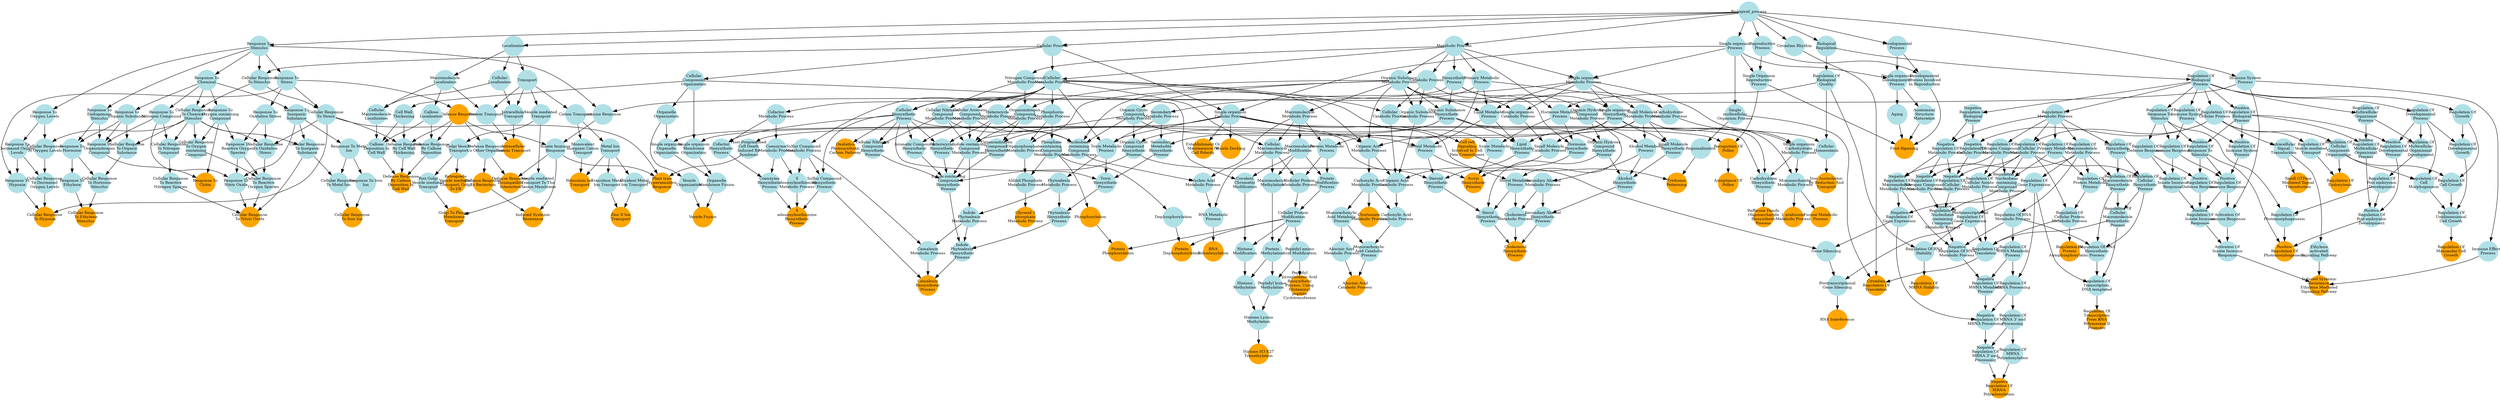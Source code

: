 digraph {
1 [style="filled", fixedsize="true", fontsize="10", shape="circle", width="0.75", fillcolor="powderblue", label="Biological_process", color="transparent"];
2 [style="filled", fixedsize="true", fontsize="10", shape="circle", width="0.75", fillcolor="powderblue", label="Response To
Stimulus", color="transparent"];
3 [style="filled", fixedsize="true", fontsize="10", shape="circle", width="0.75", fillcolor="powderblue", label="Response To
Stress", color="transparent"];
4 [style="filled", fixedsize="true", fontsize="10", shape="circle", width="0.75", fillcolor="powderblue", label="Response To
Oxygen Levels", color="transparent"];
5 [style="filled", fixedsize="true", fontsize="10", shape="circle", width="0.75", fillcolor="powderblue", label="Response To
Decreased Oxygen
Levels", color="transparent"];
6 [style="filled", fixedsize="true", fontsize="10", shape="circle", width="0.75", fillcolor="powderblue", label="Response To
Hypoxia", color="transparent"];
7 [style="filled", fixedsize="true", fontsize="10", shape="circle", width="0.75", fillcolor="powderblue", label="Cellular Process", color="transparent"];
8 [style="filled", fixedsize="true", fontsize="10", shape="circle", width="0.75", fillcolor="powderblue", label="Cellular Response
To Stimulus", color="transparent"];
9 [style="filled", fixedsize="true", fontsize="10", shape="circle", width="0.75", fillcolor="powderblue", label="Cellular Response
To Stress", color="transparent"];
10 [style="filled", fixedsize="true", fontsize="10", shape="circle", width="0.75", fillcolor="powderblue", label="Response To
Chemical", color="transparent"];
11 [style="filled", fixedsize="true", fontsize="10", shape="circle", width="0.75", fillcolor="powderblue", label="Cellular Response
To Chemical
Stimulus", color="transparent"];
12 [style="filled", fixedsize="true", fontsize="10", shape="circle", width="0.75", fillcolor="powderblue", label="Cellular Response
To Oxygen Levels", color="transparent"];
13 [style="filled", fixedsize="true", fontsize="10", shape="circle", width="0.75", fillcolor="powderblue", label="Cellular Response
To Decreased
Oxygen Levels", color="transparent"];
14 [style="filled", fixedsize="true", fontsize="10", shape="circle", width="0.75", fillcolor="orange", label="Cellular Response
To Hypoxia", color="transparent"];
15 [style="filled", fixedsize="true", fontsize="10", shape="circle", width="0.75", fillcolor="powderblue", label="Metabolic Process", color="transparent"];
16 [style="filled", fixedsize="true", fontsize="10", shape="circle", width="0.75", fillcolor="powderblue", label="Organic Substance
Metabolic Process", color="transparent"];
17 [style="filled", fixedsize="true", fontsize="10", shape="circle", width="0.75", fillcolor="powderblue", label="Macromolecule
Metabolic Process", color="transparent"];
18 [style="filled", fixedsize="true", fontsize="10", shape="circle", width="0.75", fillcolor="powderblue", label="Primary Metabolic
Process", color="transparent"];
19 [style="filled", fixedsize="true", fontsize="10", shape="circle", width="0.75", fillcolor="powderblue", label="Protein Metabolic
Process", color="transparent"];
20 [style="filled", fixedsize="true", fontsize="10", shape="circle", width="0.75", fillcolor="powderblue", label="Macromolecule
Modification", color="transparent"];
21 [style="filled", fixedsize="true", fontsize="10", shape="circle", width="0.75", fillcolor="powderblue", label="Protein
Modification
Process", color="transparent"];
22 [style="filled", fixedsize="true", fontsize="10", shape="circle", width="0.75", fillcolor="powderblue", label="Cellular
Metabolic Process", color="transparent"];
23 [style="filled", fixedsize="true", fontsize="10", shape="circle", width="0.75", fillcolor="powderblue", label="Cellular
Macromolecule
Metabolic Process", color="transparent"];
24 [style="filled", fixedsize="true", fontsize="10", shape="circle", width="0.75", fillcolor="powderblue", label="Cellular Protein
Metabolic Process", color="transparent"];
25 [style="filled", fixedsize="true", fontsize="10", shape="circle", width="0.75", fillcolor="powderblue", label="Cellular Protein
Modification
Process", color="transparent"];
26 [style="filled", fixedsize="true", fontsize="10", shape="circle", width="0.75", fillcolor="powderblue", label="Phosphorus
Metabolic Process", color="transparent"];
27 [style="filled", fixedsize="true", fontsize="10", shape="circle", width="0.75", fillcolor="powderblue", label="Phosphate
containing
Compound
Metabolic Process", color="transparent"];
28 [style="filled", fixedsize="true", fontsize="10", shape="circle", width="0.75", fillcolor="orange", label="Phosphorylation", color="transparent"];
29 [style="filled", fixedsize="true", fontsize="10", shape="circle", width="0.75", fillcolor="orange", label="Protein
Phosphorylation", color="transparent"];
30 [style="filled", fixedsize="true", fontsize="10", shape="circle", width="0.75", fillcolor="orange", label="Defense Response", color="transparent"];
31 [style="filled", fixedsize="true", fontsize="10", shape="circle", width="0.75", fillcolor="powderblue", label="Response To
Inorganic
Substance", color="transparent"];
32 [style="filled", fixedsize="true", fontsize="10", shape="circle", width="0.75", fillcolor="powderblue", label="Response To Metal
Ion", color="transparent"];
33 [style="filled", fixedsize="true", fontsize="10", shape="circle", width="0.75", fillcolor="powderblue", label="Response To Iron
Ion", color="transparent"];
34 [style="filled", fixedsize="true", fontsize="10", shape="circle", width="0.75", fillcolor="powderblue", label="Cellular Response
To Inorganic
Substance", color="transparent"];
35 [style="filled", fixedsize="true", fontsize="10", shape="circle", width="0.75", fillcolor="powderblue", label="Cellular Response
To Metal Ion", color="transparent"];
36 [style="filled", fixedsize="true", fontsize="10", shape="circle", width="0.75", fillcolor="orange", label="Cellular Response
To Iron Ion", color="transparent"];
37 [style="filled", fixedsize="true", fontsize="10", shape="circle", width="0.75", fillcolor="powderblue", label="Biological
Regulation", color="transparent"];
38 [style="filled", fixedsize="true", fontsize="10", shape="circle", width="0.75", fillcolor="powderblue", label="Regulation Of
Biological
Process", color="transparent"];
39 [style="filled", fixedsize="true", fontsize="10", shape="circle", width="0.75", fillcolor="powderblue", label="Regulation Of
Cellular Process", color="transparent"];
40 [style="filled", fixedsize="true", fontsize="10", shape="circle", width="0.75", fillcolor="powderblue", label="Carbohydrate
Metabolic Process", color="transparent"];
41 [style="filled", fixedsize="true", fontsize="10", shape="circle", width="0.75", fillcolor="powderblue", label="Single organism
Process", color="transparent"];
42 [style="filled", fixedsize="true", fontsize="10", shape="circle", width="0.75", fillcolor="powderblue", label="Single organism
Metabolic Process", color="transparent"];
43 [style="filled", fixedsize="true", fontsize="10", shape="circle", width="0.75", fillcolor="powderblue", label="Single organism
Carbohydrate
Metabolic Process", color="transparent"];
44 [style="filled", fixedsize="true", fontsize="10", shape="circle", width="0.75", fillcolor="powderblue", label="Biosynthetic
Process", color="transparent"];
45 [style="filled", fixedsize="true", fontsize="10", shape="circle", width="0.75", fillcolor="powderblue", label="Single organism
Biosynthetic
Process", color="transparent"];
46 [style="filled", fixedsize="true", fontsize="10", shape="circle", width="0.75", fillcolor="powderblue", label="Organic Substance
Biosynthetic
Process", color="transparent"];
47 [style="filled", fixedsize="true", fontsize="10", shape="circle", width="0.75", fillcolor="powderblue", label="Carbohydrate
Biosynthetic
Process", color="transparent"];
48 [style="filled", fixedsize="true", fontsize="10", shape="circle", width="0.75", fillcolor="orange", label="Raffinose Family
Oligosaccharide
Biosynthetic
Process", color="transparent"];
49 [style="filled", fixedsize="true", fontsize="10", shape="circle", width="0.75", fillcolor="powderblue", label="Single organism
Cellular Process", color="transparent"];
50 [style="filled", fixedsize="true", fontsize="10", shape="circle", width="0.75", fillcolor="powderblue", label="Reproductive
Process", color="transparent"];
51 [style="filled", fixedsize="true", fontsize="10", shape="circle", width="0.75", fillcolor="powderblue", label="Single Organism
Reproductive
Process", color="transparent"];
52 [style="filled", fixedsize="true", fontsize="10", shape="circle", width="0.75", fillcolor="orange", label="Recognition Of
Pollen", color="transparent"];
53 [style="filled", fixedsize="true", fontsize="10", shape="circle", width="0.75", fillcolor="orange", label="Acceptance Of
Pollen", color="transparent"];
54 [style="filled", fixedsize="true", fontsize="10", shape="circle", width="0.75", fillcolor="powderblue", label="Response To
Endogenous
Stimulus", color="transparent"];
55 [style="filled", fixedsize="true", fontsize="10", shape="circle", width="0.75", fillcolor="powderblue", label="Response To
Organic Substance", color="transparent"];
56 [style="filled", fixedsize="true", fontsize="10", shape="circle", width="0.75", fillcolor="powderblue", label="Response To
Hormone", color="transparent"];
57 [style="filled", fixedsize="true", fontsize="10", shape="circle", width="0.75", fillcolor="powderblue", label="Response To
Ethylene", color="transparent"];
58 [style="filled", fixedsize="true", fontsize="10", shape="circle", width="0.75", fillcolor="powderblue", label="Cellular Response
To Organic
Substance", color="transparent"];
59 [style="filled", fixedsize="true", fontsize="10", shape="circle", width="0.75", fillcolor="powderblue", label="Cellular Response
To Hormone
Stimulus", color="transparent"];
60 [style="filled", fixedsize="true", fontsize="10", shape="circle", width="0.75", fillcolor="orange", label="Cellular Response
To Ethylene
Stimulus", color="transparent"];
61 [style="filled", fixedsize="true", fontsize="10", shape="circle", width="0.75", fillcolor="powderblue", label="Regulation Of
Metabolic Process", color="transparent"];
62 [style="filled", fixedsize="true", fontsize="10", shape="circle", width="0.75", fillcolor="powderblue", label="Regulation Of
Cellular
Metabolic Process", color="transparent"];
63 [style="filled", fixedsize="true", fontsize="10", shape="circle", width="0.75", fillcolor="powderblue", label="Regulation Of
Macromolecule
Metabolic Process", color="transparent"];
64 [style="filled", fixedsize="true", fontsize="10", shape="circle", width="0.75", fillcolor="powderblue", label="Regulation Of
Primary Metabolic
Process", color="transparent"];
65 [style="filled", fixedsize="true", fontsize="10", shape="circle", width="0.75", fillcolor="powderblue", label="Regulation Of
Protein Metabolic
Process", color="transparent"];
66 [style="filled", fixedsize="true", fontsize="10", shape="circle", width="0.75", fillcolor="powderblue", label="Regulation Of
Cellular Protein
Metabolic Process", color="transparent"];
67 [style="filled", fixedsize="true", fontsize="10", shape="circle", width="0.75", fillcolor="orange", label="Regulation Of
Protein
Autophosphorylation", color="transparent"];
68 [style="filled", fixedsize="true", fontsize="10", shape="circle", width="0.75", fillcolor="powderblue", label="Immune System
Process", color="transparent"];
69 [style="filled", fixedsize="true", fontsize="10", shape="circle", width="0.75", fillcolor="powderblue", label="Regulation Of
Immune System
Process", color="transparent"];
70 [style="filled", fixedsize="true", fontsize="10", shape="circle", width="0.75", fillcolor="powderblue", label="Positive
Regulation Of
Biological
Process", color="transparent"];
71 [style="filled", fixedsize="true", fontsize="10", shape="circle", width="0.75", fillcolor="powderblue", label="Positive
Regulation Of
Immune System
Process", color="transparent"];
72 [style="filled", fixedsize="true", fontsize="10", shape="circle", width="0.75", fillcolor="powderblue", label="Regulation Of
Response To
Stimulus", color="transparent"];
73 [style="filled", fixedsize="true", fontsize="10", shape="circle", width="0.75", fillcolor="powderblue", label="Positive
Regulation Of
Response To
Stimulus", color="transparent"];
74 [style="filled", fixedsize="true", fontsize="10", shape="circle", width="0.75", fillcolor="powderblue", label="Regulation Of
Immune Response", color="transparent"];
75 [style="filled", fixedsize="true", fontsize="10", shape="circle", width="0.75", fillcolor="powderblue", label="Positive
Regulation Of
Immune Response", color="transparent"];
76 [style="filled", fixedsize="true", fontsize="10", shape="circle", width="0.75", fillcolor="powderblue", label="Activation Of
Immune Response", color="transparent"];
77 [style="filled", fixedsize="true", fontsize="10", shape="circle", width="0.75", fillcolor="powderblue", label="Regulation Of
Defense Response", color="transparent"];
78 [style="filled", fixedsize="true", fontsize="10", shape="circle", width="0.75", fillcolor="powderblue", label="Positive
Regulation Of
Defense Response", color="transparent"];
79 [style="filled", fixedsize="true", fontsize="10", shape="circle", width="0.75", fillcolor="powderblue", label="Regulation Of
Innate Immune
Response", color="transparent"];
80 [style="filled", fixedsize="true", fontsize="10", shape="circle", width="0.75", fillcolor="powderblue", label="Positive
Regulation Of
Innate Immune
Response", color="transparent"];
81 [style="filled", fixedsize="true", fontsize="10", shape="circle", width="0.75", fillcolor="powderblue", label="Activation Of
Innate Immune
Response", color="transparent"];
82 [style="filled", fixedsize="true", fontsize="10", shape="circle", width="0.75", fillcolor="powderblue", label="Immune Effector
Process", color="transparent"];
83 [style="filled", fixedsize="true", fontsize="10", shape="circle", width="0.75", fillcolor="powderblue", label="Intracellular
Signal
Transduction", color="transparent"];
84 [style="filled", fixedsize="true", fontsize="10", shape="circle", width="0.75", fillcolor="powderblue", label="Ethylene
activated
Signaling Pathway", color="transparent"];
85 [style="filled", fixedsize="true", fontsize="10", shape="circle", width="0.75", fillcolor="orange", label="Induced Systemic
Resistance,
Ethylene Mediated
Signaling Pathway", color="transparent"];
86 [style="filled", fixedsize="true", fontsize="10", shape="circle", width="0.75", fillcolor="powderblue", label="Localization", color="transparent"];
87 [style="filled", fixedsize="true", fontsize="10", shape="circle", width="0.75", fillcolor="powderblue", label="Transport", color="transparent"];
88 [style="filled", fixedsize="true", fontsize="10", shape="circle", width="0.75", fillcolor="powderblue", label="Vesicle mediated
Transport", color="transparent"];
89 [style="filled", fixedsize="true", fontsize="10", shape="circle", width="0.75", fillcolor="powderblue", label="Golgi Vesicle
Transport", color="transparent"];
90 [style="filled", fixedsize="true", fontsize="10", shape="circle", width="0.75", fillcolor="powderblue", label="Post Golgi
Vesicle mediated
Transport", color="transparent"];
91 [style="filled", fixedsize="true", fontsize="10", shape="circle", width="0.75", fillcolor="powderblue", label="Vesicle mediated
Transport To The
Plasma Membrane", color="transparent"];
92 [style="filled", fixedsize="true", fontsize="10", shape="circle", width="0.75", fillcolor="orange", label="Golgi To Plasma
Membrane
Transport", color="transparent"];
93 [style="filled", fixedsize="true", fontsize="10", shape="circle", width="0.75", fillcolor="powderblue", label="Regulation Of
Growth", color="transparent"];
94 [style="filled", fixedsize="true", fontsize="10", shape="circle", width="0.75", fillcolor="powderblue", label="Regulation Of
Cellular
Component
Organization", color="transparent"];
95 [style="filled", fixedsize="true", fontsize="10", shape="circle", width="0.75", fillcolor="powderblue", label="Regulation Of
Cell Growth", color="transparent"];
96 [style="filled", fixedsize="true", fontsize="10", shape="circle", width="0.75", fillcolor="powderblue", label="Regulation Of
Developmental
Process", color="transparent"];
97 [style="filled", fixedsize="true", fontsize="10", shape="circle", width="0.75", fillcolor="powderblue", label="Regulation Of
Cell
Morphogenesis", color="transparent"];
98 [style="filled", fixedsize="true", fontsize="10", shape="circle", width="0.75", fillcolor="powderblue", label="Regulation Of
Developmental
Growth", color="transparent"];
99 [style="filled", fixedsize="true", fontsize="10", shape="circle", width="0.75", fillcolor="powderblue", label="Regulation Of
Unidimensional
Cell Growth", color="transparent"];
100 [style="filled", fixedsize="true", fontsize="10", shape="circle", width="0.75", fillcolor="orange", label="Regulation Of
Monopolar Cell
Growth", color="transparent"];
101 [style="filled", fixedsize="true", fontsize="10", shape="circle", width="0.75", fillcolor="powderblue", label="Cellular
Biosynthetic
Process", color="transparent"];
102 [style="filled", fixedsize="true", fontsize="10", shape="circle", width="0.75", fillcolor="powderblue", label="Heterocycle
Metabolic Process", color="transparent"];
103 [style="filled", fixedsize="true", fontsize="10", shape="circle", width="0.75", fillcolor="powderblue", label="Heterocycle
Biosynthetic
Process", color="transparent"];
104 [style="filled", fixedsize="true", fontsize="10", shape="circle", width="0.75", fillcolor="powderblue", label="Cellular Aromatic
Compound
Metabolic Process", color="transparent"];
105 [style="filled", fixedsize="true", fontsize="10", shape="circle", width="0.75", fillcolor="powderblue", label="Aromatic Compound
Biosynthetic
Process", color="transparent"];
106 [style="filled", fixedsize="true", fontsize="10", shape="circle", width="0.75", fillcolor="powderblue", label="Nitrogen Compound
Metabolic Process", color="transparent"];
107 [style="filled", fixedsize="true", fontsize="10", shape="circle", width="0.75", fillcolor="powderblue", label="Cellular Nitrogen
Compound
Metabolic Process", color="transparent"];
108 [style="filled", fixedsize="true", fontsize="10", shape="circle", width="0.75", fillcolor="powderblue", label="Organic Cyclic
Compound
Metabolic Process", color="transparent"];
109 [style="filled", fixedsize="true", fontsize="10", shape="circle", width="0.75", fillcolor="powderblue", label="Organonitrogen
Compound
Metabolic Process", color="transparent"];
110 [style="filled", fixedsize="true", fontsize="10", shape="circle", width="0.75", fillcolor="powderblue", label="Indole containing
Compound
Metabolic Process", color="transparent"];
111 [style="filled", fixedsize="true", fontsize="10", shape="circle", width="0.75", fillcolor="powderblue", label="Cellular Nitrogen
Compound
Biosynthetic
Process", color="transparent"];
112 [style="filled", fixedsize="true", fontsize="10", shape="circle", width="0.75", fillcolor="powderblue", label="Organic Cyclic
Compound
Biosynthetic
Process", color="transparent"];
113 [style="filled", fixedsize="true", fontsize="10", shape="circle", width="0.75", fillcolor="powderblue", label="Organonitrogen
Compound
Biosynthetic
Process", color="transparent"];
114 [style="filled", fixedsize="true", fontsize="10", shape="circle", width="0.75", fillcolor="powderblue", label="Indole containing
Compound
Biosynthetic
Process", color="transparent"];
115 [style="filled", fixedsize="true", fontsize="10", shape="circle", width="0.75", fillcolor="powderblue", label="Secondary
Metabolic Process", color="transparent"];
116 [style="filled", fixedsize="true", fontsize="10", shape="circle", width="0.75", fillcolor="powderblue", label="Toxin Metabolic
Process", color="transparent"];
117 [style="filled", fixedsize="true", fontsize="10", shape="circle", width="0.75", fillcolor="powderblue", label="Phytoalexin
Metabolic Process", color="transparent"];
118 [style="filled", fixedsize="true", fontsize="10", shape="circle", width="0.75", fillcolor="powderblue", label="Indole
Phytoalexin
Metabolic Process", color="transparent"];
119 [style="filled", fixedsize="true", fontsize="10", shape="circle", width="0.75", fillcolor="powderblue", label="Secondary
Metabolite
Biosynthetic
Process", color="transparent"];
120 [style="filled", fixedsize="true", fontsize="10", shape="circle", width="0.75", fillcolor="powderblue", label="Toxin
Biosynthetic
Process", color="transparent"];
121 [style="filled", fixedsize="true", fontsize="10", shape="circle", width="0.75", fillcolor="powderblue", label="Phytoalexin
Biosynthetic
Process", color="transparent"];
122 [style="filled", fixedsize="true", fontsize="10", shape="circle", width="0.75", fillcolor="powderblue", label="Indole
Phytoalexin
Biosynthetic
Process", color="transparent"];
123 [style="filled", fixedsize="true", fontsize="10", shape="circle", width="0.75", fillcolor="powderblue", label="Sulfur Compound
Metabolic Process", color="transparent"];
124 [style="filled", fixedsize="true", fontsize="10", shape="circle", width="0.75", fillcolor="powderblue", label="Sulfur Compound
Biosynthetic
Process", color="transparent"];
125 [style="filled", fixedsize="true", fontsize="10", shape="circle", width="0.75", fillcolor="powderblue", label="Camalexin
Metabolic Process", color="transparent"];
126 [style="filled", fixedsize="true", fontsize="10", shape="circle", width="0.75", fillcolor="orange", label="Camalexin
Biosynthetic
Process", color="transparent"];
127 [style="filled", fixedsize="true", fontsize="10", shape="circle", width="0.75", fillcolor="powderblue", label="Response To
Oxidative Stress", color="transparent"];
128 [style="filled", fixedsize="true", fontsize="10", shape="circle", width="0.75", fillcolor="powderblue", label="Response To
Oxygen containing
Compound", color="transparent"];
129 [style="filled", fixedsize="true", fontsize="10", shape="circle", width="0.75", fillcolor="powderblue", label="Response To
Reactive Oxygen
Species", color="transparent"];
130 [style="filled", fixedsize="true", fontsize="10", shape="circle", width="0.75", fillcolor="powderblue", label="Cellular Response
To Oxidative
Stress", color="transparent"];
131 [style="filled", fixedsize="true", fontsize="10", shape="circle", width="0.75", fillcolor="powderblue", label="Cellular Response
To Oxygen
containing
Compound", color="transparent"];
132 [style="filled", fixedsize="true", fontsize="10", shape="circle", width="0.75", fillcolor="powderblue", label="Cellular Response
To Reactive
Oxygen Species", color="transparent"];
133 [style="filled", fixedsize="true", fontsize="10", shape="circle", width="0.75", fillcolor="powderblue", label="Response To
Nitrogen Compound", color="transparent"];
134 [style="filled", fixedsize="true", fontsize="10", shape="circle", width="0.75", fillcolor="powderblue", label="Response To
Nitric Oxide", color="transparent"];
135 [style="filled", fixedsize="true", fontsize="10", shape="circle", width="0.75", fillcolor="powderblue", label="Cellular Response
To Nitrogen
Compound", color="transparent"];
136 [style="filled", fixedsize="true", fontsize="10", shape="circle", width="0.75", fillcolor="powderblue", label="Cellular Response
To Reactive
Nitrogen Species", color="transparent"];
137 [style="filled", fixedsize="true", fontsize="10", shape="circle", width="0.75", fillcolor="orange", label="Cellular Response
To Nitric Oxide", color="transparent"];
138 [style="filled", fixedsize="true", fontsize="10", shape="circle", width="0.75", fillcolor="powderblue", label="Immune Response", color="transparent"];
139 [style="filled", fixedsize="true", fontsize="10", shape="circle", width="0.75", fillcolor="powderblue", label="Innate Immune
Response", color="transparent"];
140 [style="filled", fixedsize="true", fontsize="10", shape="circle", width="0.75", fillcolor="powderblue", label="Defense Response
To Other Organism", color="transparent"];
141 [style="filled", fixedsize="true", fontsize="10", shape="circle", width="0.75", fillcolor="orange", label="Defense Response,
Incompatible
Interaction", color="transparent"];
142 [style="filled", fixedsize="true", fontsize="10", shape="circle", width="0.75", fillcolor="powderblue", label="Regulation Of
Biological
Quality", color="transparent"];
143 [style="filled", fixedsize="true", fontsize="10", shape="circle", width="0.75", fillcolor="powderblue", label="Hormone Metabolic
Process", color="transparent"];
144 [style="filled", fixedsize="true", fontsize="10", shape="circle", width="0.75", fillcolor="powderblue", label="Auxin Metabolic
Process", color="transparent"];
145 [style="filled", fixedsize="true", fontsize="10", shape="circle", width="0.75", fillcolor="powderblue", label="Hormone
Biosynthetic
Process", color="transparent"];
146 [style="filled", fixedsize="true", fontsize="10", shape="circle", width="0.75", fillcolor="orange", label="Auxin
Biosynthetic
Process", color="transparent"];
147 [style="filled", fixedsize="true", fontsize="10", shape="circle", width="0.75", fillcolor="orange", label="Vesicle Docking", color="transparent"];
148 [style="filled", fixedsize="true", fontsize="10", shape="circle", width="0.75", fillcolor="powderblue", label="Nucleobase
containing
Compound
Metabolic Process", color="transparent"];
149 [style="filled", fixedsize="true", fontsize="10", shape="circle", width="0.75", fillcolor="powderblue", label="Nucleic Acid
Metabolic Process", color="transparent"];
150 [style="filled", fixedsize="true", fontsize="10", shape="circle", width="0.75", fillcolor="powderblue", label="RNA Metabolic
Process", color="transparent"];
151 [style="filled", fixedsize="true", fontsize="10", shape="circle", width="0.75", fillcolor="orange", label="RNA
Polyadenylation", color="transparent"];
152 [style="filled", fixedsize="true", fontsize="10", shape="circle", width="0.75", fillcolor="powderblue", label="Dephosphorylation", color="transparent"];
153 [style="filled", fixedsize="true", fontsize="10", shape="circle", width="0.75", fillcolor="orange", label="Protein
Dephosphorylation", color="transparent"];
154 [style="filled", fixedsize="true", fontsize="10", shape="circle", width="0.75", fillcolor="orange", label="Defense Response
To Bacterium", color="transparent"];
155 [style="filled", fixedsize="true", fontsize="10", shape="circle", width="0.75", fillcolor="powderblue", label="Single
multicellular
Organism Process", color="transparent"];
156 [style="filled", fixedsize="true", fontsize="10", shape="circle", width="0.75", fillcolor="powderblue", label="Regionalization", color="transparent"];
157 [style="filled", fixedsize="true", fontsize="10", shape="circle", width="0.75", fillcolor="orange", label="Cell cell
Signaling
Involved In Cell
Fate Commitment", color="transparent"];
158 [style="filled", fixedsize="true", fontsize="10", shape="circle", width="0.75", fillcolor="orange", label="Trichome
Patterning", color="transparent"];
159 [style="filled", fixedsize="true", fontsize="10", shape="circle", width="0.75", fillcolor="powderblue", label="Cofactor
Metabolic Process", color="transparent"];
160 [style="filled", fixedsize="true", fontsize="10", shape="circle", width="0.75", fillcolor="powderblue", label="Coenzyme
Metabolic Process", color="transparent"];
161 [style="filled", fixedsize="true", fontsize="10", shape="circle", width="0.75", fillcolor="powderblue", label="Cofactor
Biosynthetic
Process", color="transparent"];
162 [style="filled", fixedsize="true", fontsize="10", shape="circle", width="0.75", fillcolor="powderblue", label="Coenzyme
Biosynthetic
Process", color="transparent"];
163 [style="filled", fixedsize="true", fontsize="10", shape="circle", width="0.75", fillcolor="powderblue", label="S
adenosylmethionine
Metabolic Process", color="transparent"];
164 [style="filled", fixedsize="true", fontsize="10", shape="circle", width="0.75", fillcolor="orange", label="S
adenosylmethionine
Biosynthetic
Process", color="transparent"];
165 [style="filled", fixedsize="true", fontsize="10", shape="circle", width="0.75", fillcolor="powderblue", label="Regulation Of
Gene Expression", color="transparent"];
166 [style="filled", fixedsize="true", fontsize="10", shape="circle", width="0.75", fillcolor="powderblue", label="Regulation Of
Biosynthetic
Process", color="transparent"];
167 [style="filled", fixedsize="true", fontsize="10", shape="circle", width="0.75", fillcolor="powderblue", label="Regulation Of
Macromolecule
Biosynthetic
Process", color="transparent"];
168 [style="filled", fixedsize="true", fontsize="10", shape="circle", width="0.75", fillcolor="powderblue", label="Regulation Of
Cellular
Biosynthetic
Process", color="transparent"];
169 [style="filled", fixedsize="true", fontsize="10", shape="circle", width="0.75", fillcolor="powderblue", label="Regulation Of
Nitrogen Compound
Metabolic Process", color="transparent"];
170 [style="filled", fixedsize="true", fontsize="10", shape="circle", width="0.75", fillcolor="powderblue", label="Regulation Of
Nucleobase
containing
Compound
Metabolic Process", color="transparent"];
171 [style="filled", fixedsize="true", fontsize="10", shape="circle", width="0.75", fillcolor="powderblue", label="Regulation Of RNA
Metabolic Process", color="transparent"];
172 [style="filled", fixedsize="true", fontsize="10", shape="circle", width="0.75", fillcolor="powderblue", label="Regulation Of RNA
Biosynthetic
Process", color="transparent"];
173 [style="filled", fixedsize="true", fontsize="10", shape="circle", width="0.75", fillcolor="powderblue", label="Regulation Of
Cellular
Macromolecule
Biosynthetic
Process", color="transparent"];
174 [style="filled", fixedsize="true", fontsize="10", shape="circle", width="0.75", fillcolor="powderblue", label="Regulation Of
Transcription,
DNA templated", color="transparent"];
175 [style="filled", fixedsize="true", fontsize="10", shape="circle", width="0.75", fillcolor="orange", label="Regulation Of
Transcription
From RNA
Polymerase II
Promoter", color="transparent"];
176 [style="filled", fixedsize="true", fontsize="10", shape="circle", width="0.75", fillcolor="powderblue", label="Regulation Of
Vesicle mediated
Transport", color="transparent"];
177 [style="filled", fixedsize="true", fontsize="10", shape="circle", width="0.75", fillcolor="orange", label="Regulation Of
Endocytosis", color="transparent"];
178 [style="filled", fixedsize="true", fontsize="10", shape="circle", width="0.75", fillcolor="powderblue", label="Regulation Of
Multicellular
Organismal
Process", color="transparent"];
179 [style="filled", fixedsize="true", fontsize="10", shape="circle", width="0.75", fillcolor="powderblue", label="Regulation Of
Multicellular
Organismal
Development", color="transparent"];
180 [style="filled", fixedsize="true", fontsize="10", shape="circle", width="0.75", fillcolor="powderblue", label="Regulation Of
Post embryonic
Development", color="transparent"];
181 [style="filled", fixedsize="true", fontsize="10", shape="circle", width="0.75", fillcolor="powderblue", label="Regulation Of
Photomorphogenesis", color="transparent"];
182 [style="filled", fixedsize="true", fontsize="10", shape="circle", width="0.75", fillcolor="powderblue", label="Positive
Regulation Of
Developmental
Process", color="transparent"];
183 [style="filled", fixedsize="true", fontsize="10", shape="circle", width="0.75", fillcolor="powderblue", label="Positive
Regulation Of
Multicellular
Organismal
Process", color="transparent"];
184 [style="filled", fixedsize="true", fontsize="10", shape="circle", width="0.75", fillcolor="powderblue", label="Positive
Regulation Of
Post embryonic
Development", color="transparent"];
185 [style="filled", fixedsize="true", fontsize="10", shape="circle", width="0.75", fillcolor="orange", label="Positive
Regulation Of
Photomorphogenesis", color="transparent"];
186 [style="filled", fixedsize="true", fontsize="10", shape="circle", width="0.75", fillcolor="powderblue", label="Peptidyl amino
Acid Modification", color="transparent"];
187 [style="filled", fixedsize="true", fontsize="10", shape="circle", width="0.75", fillcolor="orange", label="Peptidyl
pyroglutamic Acid
Biosynthetic
Process, Using
Glutaminyl
peptide
Cyclotransferase", color="transparent"];
188 [style="filled", fixedsize="true", fontsize="10", shape="circle", width="0.75", fillcolor="orange", label="Establishment Or
Maintenance Of
Cell Polarity", color="transparent"];
189 [style="filled", fixedsize="true", fontsize="10", shape="circle", width="0.75", fillcolor="powderblue", label="Posttranscriptional
Regulation Of
Gene Expression", color="transparent"];
190 [style="filled", fixedsize="true", fontsize="10", shape="circle", width="0.75", fillcolor="powderblue", label="Regulation Of
Cellular Amide
Metabolic Process", color="transparent"];
191 [style="filled", fixedsize="true", fontsize="10", shape="circle", width="0.75", fillcolor="powderblue", label="Regulation Of
Translation", color="transparent"];
192 [style="filled", fixedsize="true", fontsize="10", shape="circle", width="0.75", fillcolor="powderblue", label="Circadian Rhythm", color="transparent"];
193 [style="filled", fixedsize="true", fontsize="10", shape="circle", width="0.75", fillcolor="orange", label="Circadian
Regulation Of
Translation", color="transparent"];
194 [style="filled", fixedsize="true", fontsize="10", shape="circle", width="0.75", fillcolor="powderblue", label="Cation Transport", color="transparent"];
195 [style="filled", fixedsize="true", fontsize="10", shape="circle", width="0.75", fillcolor="powderblue", label="Monovalent
Inorganic Cation
Transport", color="transparent"];
196 [style="filled", fixedsize="true", fontsize="10", shape="circle", width="0.75", fillcolor="powderblue", label="Metal Ion
Transport", color="transparent"];
197 [style="filled", fixedsize="true", fontsize="10", shape="circle", width="0.75", fillcolor="orange", label="Potassium Ion
Transport", color="transparent"];
198 [style="filled", fixedsize="true", fontsize="10", shape="circle", width="0.75", fillcolor="powderblue", label="Small Molecule
Metabolic Process", color="transparent"];
199 [style="filled", fixedsize="true", fontsize="10", shape="circle", width="0.75", fillcolor="powderblue", label="Monosaccharide
Metabolic Process", color="transparent"];
200 [style="filled", fixedsize="true", fontsize="10", shape="circle", width="0.75", fillcolor="orange", label="L arabinose
Metabolic Process", color="transparent"];
201 [style="filled", fixedsize="true", fontsize="10", shape="circle", width="0.75", fillcolor="powderblue", label="Negative
Regulation Of
Biological
Process", color="transparent"];
202 [style="filled", fixedsize="true", fontsize="10", shape="circle", width="0.75", fillcolor="powderblue", label="Negative
Regulation Of
Metabolic Process", color="transparent"];
203 [style="filled", fixedsize="true", fontsize="10", shape="circle", width="0.75", fillcolor="powderblue", label="Negative
Regulation Of
Macromolecule
Metabolic Process", color="transparent"];
204 [style="filled", fixedsize="true", fontsize="10", shape="circle", width="0.75", fillcolor="powderblue", label="Negative
Regulation Of
Gene Expression", color="transparent"];
205 [style="filled", fixedsize="true", fontsize="10", shape="circle", width="0.75", fillcolor="powderblue", label="Gene Silencing", color="transparent"];
206 [style="filled", fixedsize="true", fontsize="10", shape="circle", width="0.75", fillcolor="powderblue", label="Posttranscriptional
Gene Silencing", color="transparent"];
207 [style="filled", fixedsize="true", fontsize="10", shape="circle", width="0.75", fillcolor="orange", label="RNA Interference", color="transparent"];
208 [style="filled", fixedsize="true", fontsize="10", shape="circle", width="0.75", fillcolor="orange", label="Oxidative
Photosynthetic
Carbon Pathway", color="transparent"];
209 [style="filled", fixedsize="true", fontsize="10", shape="circle", width="0.75", fillcolor="powderblue", label="Regulation Of
MRNA Metabolic
Process", color="transparent"];
210 [style="filled", fixedsize="true", fontsize="10", shape="circle", width="0.75", fillcolor="powderblue", label="Regulation Of
MRNA Processing", color="transparent"];
211 [style="filled", fixedsize="true", fontsize="10", shape="circle", width="0.75", fillcolor="powderblue", label="Regulation Of
MRNA 3' end
Processing", color="transparent"];
212 [style="filled", fixedsize="true", fontsize="10", shape="circle", width="0.75", fillcolor="powderblue", label="Negative
Regulation Of
Cellular Process", color="transparent"];
213 [style="filled", fixedsize="true", fontsize="10", shape="circle", width="0.75", fillcolor="powderblue", label="Negative
Regulation Of
Cellular
Metabolic Process", color="transparent"];
214 [style="filled", fixedsize="true", fontsize="10", shape="circle", width="0.75", fillcolor="powderblue", label="Negative
Regulation Of
Nitrogen Compound
Metabolic Process", color="transparent"];
215 [style="filled", fixedsize="true", fontsize="10", shape="circle", width="0.75", fillcolor="powderblue", label="Negative
Regulation Of
Nucleobase
containing
Compound
Metabolic Process", color="transparent"];
216 [style="filled", fixedsize="true", fontsize="10", shape="circle", width="0.75", fillcolor="powderblue", label="Negative
Regulation Of RNA
Metabolic Process", color="transparent"];
217 [style="filled", fixedsize="true", fontsize="10", shape="circle", width="0.75", fillcolor="powderblue", label="Negative
Regulation Of
MRNA Metabolic
Process", color="transparent"];
218 [style="filled", fixedsize="true", fontsize="10", shape="circle", width="0.75", fillcolor="powderblue", label="Negative
Regulation Of
MRNA Processing", color="transparent"];
219 [style="filled", fixedsize="true", fontsize="10", shape="circle", width="0.75", fillcolor="powderblue", label="Negative
Regulation Of
MRNA 3' end
Processing", color="transparent"];
220 [style="filled", fixedsize="true", fontsize="10", shape="circle", width="0.75", fillcolor="powderblue", label="Regulation Of
MRNA
Polyadenylation", color="transparent"];
221 [style="filled", fixedsize="true", fontsize="10", shape="circle", width="0.75", fillcolor="orange", label="Negative
Regulation Of
MRNA
Polyadenylation", color="transparent"];
222 [style="filled", fixedsize="true", fontsize="10", shape="circle", width="0.75", fillcolor="powderblue", label="Macromolecule
Methylation", color="transparent"];
223 [style="filled", fixedsize="true", fontsize="10", shape="circle", width="0.75", fillcolor="powderblue", label="Protein
Methylation", color="transparent"];
224 [style="filled", fixedsize="true", fontsize="10", shape="circle", width="0.75", fillcolor="powderblue", label="Cellular
Component
Organization", color="transparent"];
225 [style="filled", fixedsize="true", fontsize="10", shape="circle", width="0.75", fillcolor="powderblue", label="Covalent
Chromatin
Modification", color="transparent"];
226 [style="filled", fixedsize="true", fontsize="10", shape="circle", width="0.75", fillcolor="powderblue", label="Histone
Modification", color="transparent"];
227 [style="filled", fixedsize="true", fontsize="10", shape="circle", width="0.75", fillcolor="powderblue", label="Histone
Methylation", color="transparent"];
228 [style="filled", fixedsize="true", fontsize="10", shape="circle", width="0.75", fillcolor="powderblue", label="Peptidyl lysine
Methylation", color="transparent"];
229 [style="filled", fixedsize="true", fontsize="10", shape="circle", width="0.75", fillcolor="powderblue", label="Histone Lysine
Methylation", color="transparent"];
230 [style="filled", fixedsize="true", fontsize="10", shape="circle", width="0.75", fillcolor="orange", label="Histone H3 K27
Trimethylation", color="transparent"];
231 [style="filled", fixedsize="true", fontsize="10", shape="circle", width="0.75", fillcolor="powderblue", label="Cellular
Homeostasis", color="transparent"];
232 [style="filled", fixedsize="true", fontsize="10", shape="circle", width="0.75", fillcolor="orange", label="Iron Assimilation
By Reduction And
Transport", color="transparent"];
233 [style="filled", fixedsize="true", fontsize="10", shape="circle", width="0.75", fillcolor="powderblue", label="Organophosphate
Metabolic Process", color="transparent"];
234 [style="filled", fixedsize="true", fontsize="10", shape="circle", width="0.75", fillcolor="powderblue", label="Alditol Phosphate
Metabolic Process", color="transparent"];
235 [style="filled", fixedsize="true", fontsize="10", shape="circle", width="0.75", fillcolor="orange", label="Glycerol 3
phosphate
Metabolic Process", color="transparent"];
236 [style="filled", fixedsize="true", fontsize="10", shape="circle", width="0.75", fillcolor="orange", label="Induced Systemic
Resistance", color="transparent"];
237 [style="filled", fixedsize="true", fontsize="10", shape="circle", width="0.75", fillcolor="powderblue", label="Macromolecule
Localization", color="transparent"];
238 [style="filled", fixedsize="true", fontsize="10", shape="circle", width="0.75", fillcolor="powderblue", label="Protein Transport", color="transparent"];
239 [style="filled", fixedsize="true", fontsize="10", shape="circle", width="0.75", fillcolor="powderblue", label="Cellular
Localization", color="transparent"];
240 [style="filled", fixedsize="true", fontsize="10", shape="circle", width="0.75", fillcolor="powderblue", label="Intracellular
Transport", color="transparent"];
241 [style="filled", fixedsize="true", fontsize="10", shape="circle", width="0.75", fillcolor="orange", label="Intracellular
Protein Transport", color="transparent"];
242 [style="filled", fixedsize="true", fontsize="10", shape="circle", width="0.75", fillcolor="powderblue", label="Cell Wall
Thickening", color="transparent"];
243 [style="filled", fixedsize="true", fontsize="10", shape="circle", width="0.75", fillcolor="powderblue", label="Defense Response
By Cell Wall
Thickening", color="transparent"];
244 [style="filled", fixedsize="true", fontsize="10", shape="circle", width="0.75", fillcolor="powderblue", label="Callose
Localization", color="transparent"];
245 [style="filled", fixedsize="true", fontsize="10", shape="circle", width="0.75", fillcolor="powderblue", label="Defense Response
By Callose
Deposition", color="transparent"];
246 [style="filled", fixedsize="true", fontsize="10", shape="circle", width="0.75", fillcolor="powderblue", label="Cellular
Macromolecule
Localization", color="transparent"];
247 [style="filled", fixedsize="true", fontsize="10", shape="circle", width="0.75", fillcolor="powderblue", label="Callose
Deposition In
Cell Wall", color="transparent"];
248 [style="filled", fixedsize="true", fontsize="10", shape="circle", width="0.75", fillcolor="orange", label="Defense Response
By Callose
Deposition In
Cell Wall", color="transparent"];
249 [style="filled", fixedsize="true", fontsize="10", shape="circle", width="0.75", fillcolor="powderblue", label="Organic Acid
Metabolic Process", color="transparent"];
250 [style="filled", fixedsize="true", fontsize="10", shape="circle", width="0.75", fillcolor="powderblue", label="Carboxylic Acid
Metabolic Process", color="transparent"];
251 [style="filled", fixedsize="true", fontsize="10", shape="circle", width="0.75", fillcolor="orange", label="Chorismate
Metabolic Process", color="transparent"];
252 [style="filled", fixedsize="true", fontsize="10", shape="circle", width="0.75", fillcolor="powderblue", label="Monocarboxylic
Acid Metabolic
Process", color="transparent"];
253 [style="filled", fixedsize="true", fontsize="10", shape="circle", width="0.75", fillcolor="powderblue", label="Abscisic Acid
Metabolic Process", color="transparent"];
254 [style="filled", fixedsize="true", fontsize="10", shape="circle", width="0.75", fillcolor="powderblue", label="Catabolic Process", color="transparent"];
255 [style="filled", fixedsize="true", fontsize="10", shape="circle", width="0.75", fillcolor="powderblue", label="Cellular
Catabolic Process", color="transparent"];
256 [style="filled", fixedsize="true", fontsize="10", shape="circle", width="0.75", fillcolor="powderblue", label="Single organism
Catabolic Process", color="transparent"];
257 [style="filled", fixedsize="true", fontsize="10", shape="circle", width="0.75", fillcolor="powderblue", label="Small Molecule
Catabolic Process", color="transparent"];
258 [style="filled", fixedsize="true", fontsize="10", shape="circle", width="0.75", fillcolor="powderblue", label="Organic Substance
Catabolic Process", color="transparent"];
259 [style="filled", fixedsize="true", fontsize="10", shape="circle", width="0.75", fillcolor="powderblue", label="Organic Acid
Catabolic Process", color="transparent"];
260 [style="filled", fixedsize="true", fontsize="10", shape="circle", width="0.75", fillcolor="powderblue", label="Carboxylic Acid
Catabolic Process", color="transparent"];
261 [style="filled", fixedsize="true", fontsize="10", shape="circle", width="0.75", fillcolor="powderblue", label="Monocarboxylic
Acid Catabolic
Process", color="transparent"];
262 [style="filled", fixedsize="true", fontsize="10", shape="circle", width="0.75", fillcolor="orange", label="Abscisic Acid
Catabolic Process", color="transparent"];
263 [style="filled", fixedsize="true", fontsize="10", shape="circle", width="0.75", fillcolor="powderblue", label="Transition Metal
Ion Transport", color="transparent"];
264 [style="filled", fixedsize="true", fontsize="10", shape="circle", width="0.75", fillcolor="powderblue", label="Divalent Metal
Ion Transport", color="transparent"];
265 [style="filled", fixedsize="true", fontsize="10", shape="circle", width="0.75", fillcolor="orange", label="Zinc II Ion
Transport", color="transparent"];
266 [style="filled", fixedsize="true", fontsize="10", shape="circle", width="0.75", fillcolor="powderblue", label="Lipid Metabolic
Process", color="transparent"];
267 [style="filled", fixedsize="true", fontsize="10", shape="circle", width="0.75", fillcolor="powderblue", label="Steroid Metabolic
Process", color="transparent"];
268 [style="filled", fixedsize="true", fontsize="10", shape="circle", width="0.75", fillcolor="powderblue", label="Organic Hydroxy
Compound
Metabolic Process", color="transparent"];
269 [style="filled", fixedsize="true", fontsize="10", shape="circle", width="0.75", fillcolor="powderblue", label="Sterol Metabolic
Process", color="transparent"];
270 [style="filled", fixedsize="true", fontsize="10", shape="circle", width="0.75", fillcolor="powderblue", label="Alcohol Metabolic
Process", color="transparent"];
271 [style="filled", fixedsize="true", fontsize="10", shape="circle", width="0.75", fillcolor="powderblue", label="Secondary Alcohol
Metabolic Process", color="transparent"];
272 [style="filled", fixedsize="true", fontsize="10", shape="circle", width="0.75", fillcolor="powderblue", label="Cholesterol
Metabolic Process", color="transparent"];
273 [style="filled", fixedsize="true", fontsize="10", shape="circle", width="0.75", fillcolor="powderblue", label="Lipid
Biosynthetic
Process", color="transparent"];
274 [style="filled", fixedsize="true", fontsize="10", shape="circle", width="0.75", fillcolor="powderblue", label="Steroid
Biosynthetic
Process", color="transparent"];
275 [style="filled", fixedsize="true", fontsize="10", shape="circle", width="0.75", fillcolor="powderblue", label="Organic Hydroxy
Compound
Biosynthetic
Process", color="transparent"];
276 [style="filled", fixedsize="true", fontsize="10", shape="circle", width="0.75", fillcolor="powderblue", label="Sterol
Biosynthetic
Process", color="transparent"];
277 [style="filled", fixedsize="true", fontsize="10", shape="circle", width="0.75", fillcolor="powderblue", label="Small Molecule
Biosynthetic
Process", color="transparent"];
278 [style="filled", fixedsize="true", fontsize="10", shape="circle", width="0.75", fillcolor="powderblue", label="Alcohol
Biosynthetic
Process", color="transparent"];
279 [style="filled", fixedsize="true", fontsize="10", shape="circle", width="0.75", fillcolor="powderblue", label="Secondary Alcohol
Biosynthetic
Process", color="transparent"];
280 [style="filled", fixedsize="true", fontsize="10", shape="circle", width="0.75", fillcolor="orange", label="Cholesterol
Biosynthetic
Process", color="transparent"];
281 [style="filled", fixedsize="true", fontsize="10", shape="circle", width="0.75", fillcolor="orange", label="Retrograde
Vesicle mediated
Transport, Golgi
To ER", color="transparent"];
282 [style="filled", fixedsize="true", fontsize="10", shape="circle", width="0.75", fillcolor="powderblue", label="Host Programmed
Cell Death
Induced By
Symbiont", color="transparent"];
283 [style="filled", fixedsize="true", fontsize="10", shape="circle", width="0.75", fillcolor="orange", label="Plant type
Hypersensitive
Response", color="transparent"];
284 [style="filled", fixedsize="true", fontsize="10", shape="circle", width="0.75", fillcolor="orange", label="Fucose Metabolic
Process", color="transparent"];
285 [style="filled", fixedsize="true", fontsize="10", shape="circle", width="0.75", fillcolor="powderblue", label="Developmental
Process", color="transparent"];
286 [style="filled", fixedsize="true", fontsize="10", shape="circle", width="0.75", fillcolor="powderblue", label="Developmental
Process Involved
In Reproduction", color="transparent"];
287 [style="filled", fixedsize="true", fontsize="10", shape="circle", width="0.75", fillcolor="powderblue", label="Single organism
Developmental
Process", color="transparent"];
288 [style="filled", fixedsize="true", fontsize="10", shape="circle", width="0.75", fillcolor="powderblue", label="Aging", color="transparent"];
289 [style="filled", fixedsize="true", fontsize="10", shape="circle", width="0.75", fillcolor="powderblue", label="Anatomical
Structure
Maturation", color="transparent"];
290 [style="filled", fixedsize="true", fontsize="10", shape="circle", width="0.75", fillcolor="orange", label="Fruit Ripening", color="transparent"];
291 [style="filled", fixedsize="true", fontsize="10", shape="circle", width="0.75", fillcolor="powderblue", label="Response To
Organonitrogen
Compound", color="transparent"];
292 [style="filled", fixedsize="true", fontsize="10", shape="circle", width="0.75", fillcolor="orange", label="Response To
Chitin", color="transparent"];
293 [style="filled", fixedsize="true", fontsize="10", shape="circle", width="0.75", fillcolor="powderblue", label="Organelle
Organization", color="transparent"];
294 [style="filled", fixedsize="true", fontsize="10", shape="circle", width="0.75", fillcolor="powderblue", label="Vesicle
Organization", color="transparent"];
295 [style="filled", fixedsize="true", fontsize="10", shape="circle", width="0.75", fillcolor="powderblue", label="Single organism
Membrane
Organization", color="transparent"];
296 [style="filled", fixedsize="true", fontsize="10", shape="circle", width="0.75", fillcolor="powderblue", label="Single organism
Organelle
Organization", color="transparent"];
297 [style="filled", fixedsize="true", fontsize="10", shape="circle", width="0.75", fillcolor="powderblue", label="Organelle
Membrane Fusion", color="transparent"];
298 [style="filled", fixedsize="true", fontsize="10", shape="circle", width="0.75", fillcolor="orange", label="Vesicle Fusion", color="transparent"];
299 [style="filled", fixedsize="true", fontsize="10", shape="circle", width="0.75", fillcolor="powderblue", label="Regulation Of RNA
Stability", color="transparent"];
300 [style="filled", fixedsize="true", fontsize="10", shape="circle", width="0.75", fillcolor="orange", label="Regulation Of
MRNA Stability", color="transparent"];
301 [style="filled", fixedsize="true", fontsize="10", shape="circle", width="0.75", fillcolor="orange", label="Small GTPase
Mediated Signal
Transduction", color="transparent"];
1 -> 2 [color="#000000", lty="solid"];
2 -> 3 [color="#000000", lty="solid"];
2 -> 4 [color="#000000", lty="solid"];
4 -> 5 [color="#000000", lty="solid"];
3 -> 6 [color="#000000", lty="solid"];
5 -> 6 [color="#000000", lty="solid"];
1 -> 7 [color="#000000", lty="solid"];
2 -> 8 [color="#000000", lty="solid"];
7 -> 8 [color="#000000", lty="solid"];
3 -> 9 [color="#000000", lty="solid"];
8 -> 9 [color="#000000", lty="solid"];
2 -> 10 [color="#000000", lty="solid"];
8 -> 11 [color="#000000", lty="solid"];
10 -> 11 [color="#000000", lty="solid"];
4 -> 12 [color="#000000", lty="solid"];
11 -> 12 [color="#000000", lty="solid"];
5 -> 13 [color="#000000", lty="solid"];
12 -> 13 [color="#000000", lty="solid"];
6 -> 14 [color="#000000", lty="solid"];
9 -> 14 [color="#000000", lty="solid"];
13 -> 14 [color="#000000", lty="solid"];
1 -> 15 [color="#000000", lty="solid"];
15 -> 16 [color="#000000", lty="solid"];
16 -> 17 [color="#000000", lty="solid"];
15 -> 18 [color="#000000", lty="solid"];
17 -> 19 [color="#000000", lty="solid"];
18 -> 19 [color="#000000", lty="solid"];
17 -> 20 [color="#000000", lty="solid"];
19 -> 21 [color="#000000", lty="solid"];
20 -> 21 [color="#000000", lty="solid"];
7 -> 22 [color="#000000", lty="solid"];
15 -> 22 [color="#000000", lty="solid"];
17 -> 23 [color="#000000", lty="solid"];
22 -> 23 [color="#000000", lty="solid"];
19 -> 24 [color="#000000", lty="solid"];
23 -> 24 [color="#000000", lty="solid"];
21 -> 25 [color="#000000", lty="solid"];
24 -> 25 [color="#000000", lty="solid"];
22 -> 26 [color="#000000", lty="solid"];
26 -> 27 [color="#000000", lty="solid"];
27 -> 28 [color="#000000", lty="solid"];
25 -> 29 [color="#000000", lty="solid"];
28 -> 29 [color="#000000", lty="solid"];
3 -> 30 [color="#000000", lty="solid"];
10 -> 31 [color="#000000", lty="solid"];
31 -> 32 [color="#000000", lty="solid"];
32 -> 33 [color="#000000", lty="solid"];
11 -> 34 [color="#000000", lty="solid"];
31 -> 34 [color="#000000", lty="solid"];
32 -> 35 [color="#000000", lty="solid"];
34 -> 35 [color="#000000", lty="solid"];
33 -> 36 [color="#000000", lty="solid"];
35 -> 36 [color="#000000", lty="solid"];
1 -> 37 [color="#000000", lty="solid"];
37 -> 38 [color="#000000", lty="solid"];
38 -> 39 [color="#000000", lty="solid"];
16 -> 40 [color="#000000", lty="solid"];
18 -> 40 [color="#000000", lty="solid"];
1 -> 41 [color="#000000", lty="solid"];
15 -> 42 [color="#000000", lty="solid"];
41 -> 42 [color="#000000", lty="solid"];
40 -> 43 [color="#000000", lty="solid"];
42 -> 43 [color="#000000", lty="solid"];
15 -> 44 [color="#000000", lty="solid"];
42 -> 45 [color="#000000", lty="solid"];
44 -> 45 [color="#000000", lty="solid"];
16 -> 46 [color="#000000", lty="solid"];
44 -> 46 [color="#000000", lty="solid"];
43 -> 47 [color="#000000", lty="solid"];
45 -> 47 [color="#000000", lty="solid"];
46 -> 47 [color="#000000", lty="solid"];
47 -> 48 [color="#000000", lty="solid"];
7 -> 49 [color="#000000", lty="solid"];
41 -> 49 [color="#000000", lty="solid"];
1 -> 50 [color="#000000", lty="solid"];
41 -> 51 [color="#000000", lty="solid"];
50 -> 51 [color="#000000", lty="solid"];
49 -> 52 [color="#000000", lty="solid"];
51 -> 52 [color="#000000", lty="solid"];
52 -> 53 [color="#000000", lty="solid"];
2 -> 54 [color="#000000", lty="solid"];
10 -> 55 [color="#000000", lty="solid"];
54 -> 56 [color="#000000", lty="solid"];
55 -> 56 [color="#000000", lty="solid"];
56 -> 57 [color="#000000", lty="solid"];
11 -> 58 [color="#000000", lty="solid"];
55 -> 58 [color="#000000", lty="solid"];
56 -> 59 [color="#000000", lty="solid"];
58 -> 59 [color="#000000", lty="solid"];
57 -> 60 [color="#000000", lty="solid"];
59 -> 60 [color="#000000", lty="solid"];
38 -> 61 [color="#000000", lty="solid"];
39 -> 62 [color="#000000", lty="solid"];
61 -> 62 [color="#000000", lty="solid"];
61 -> 63 [color="#000000", lty="solid"];
61 -> 64 [color="#000000", lty="solid"];
63 -> 65 [color="#000000", lty="solid"];
64 -> 65 [color="#000000", lty="solid"];
62 -> 66 [color="#000000", lty="solid"];
65 -> 66 [color="#000000", lty="solid"];
66 -> 67 [color="#000000", lty="solid"];
1 -> 68 [color="#000000", lty="solid"];
38 -> 69 [color="#000000", lty="solid"];
38 -> 70 [color="#000000", lty="solid"];
69 -> 71 [color="#000000", lty="solid"];
70 -> 71 [color="#000000", lty="solid"];
38 -> 72 [color="#000000", lty="solid"];
70 -> 73 [color="#000000", lty="solid"];
72 -> 73 [color="#000000", lty="solid"];
69 -> 74 [color="#000000", lty="solid"];
72 -> 74 [color="#000000", lty="solid"];
71 -> 75 [color="#000000", lty="solid"];
73 -> 75 [color="#000000", lty="solid"];
74 -> 75 [color="#000000", lty="solid"];
68 -> 76 [color="#000000", lty="solid"];
75 -> 76 [color="#000000", lty="solid"];
72 -> 77 [color="#000000", lty="solid"];
73 -> 78 [color="#000000", lty="solid"];
77 -> 78 [color="#000000", lty="solid"];
74 -> 79 [color="#000000", lty="solid"];
77 -> 79 [color="#000000", lty="solid"];
75 -> 80 [color="#000000", lty="solid"];
78 -> 80 [color="#000000", lty="solid"];
79 -> 80 [color="#000000", lty="solid"];
76 -> 81 [color="#000000", lty="solid"];
80 -> 81 [color="#000000", lty="solid"];
68 -> 82 [color="#000000", lty="solid"];
39 -> 83 [color="#000000", lty="solid"];
83 -> 84 [color="#000000", lty="solid"];
81 -> 85 [color="#000000", lty="solid"];
82 -> 85 [color="#000000", lty="solid"];
84 -> 85 [color="#000000", lty="solid"];
1 -> 86 [color="#000000", lty="solid"];
86 -> 87 [color="#000000", lty="solid"];
87 -> 88 [color="#000000", lty="solid"];
88 -> 89 [color="#000000", lty="solid"];
89 -> 90 [color="#000000", lty="solid"];
88 -> 91 [color="#000000", lty="solid"];
90 -> 92 [color="#000000", lty="solid"];
91 -> 92 [color="#000000", lty="solid"];
38 -> 93 [color="#000000", lty="solid"];
39 -> 94 [color="#000000", lty="solid"];
93 -> 95 [color="#000000", lty="solid"];
94 -> 95 [color="#000000", lty="solid"];
38 -> 96 [color="#000000", lty="solid"];
94 -> 97 [color="#000000", lty="solid"];
96 -> 97 [color="#000000", lty="solid"];
93 -> 98 [color="#000000", lty="solid"];
96 -> 98 [color="#000000", lty="solid"];
95 -> 99 [color="#000000", lty="solid"];
97 -> 99 [color="#000000", lty="solid"];
98 -> 99 [color="#000000", lty="solid"];
99 -> 100 [color="#000000", lty="solid"];
22 -> 101 [color="#000000", lty="solid"];
44 -> 101 [color="#000000", lty="solid"];
22 -> 102 [color="#000000", lty="solid"];
101 -> 103 [color="#000000", lty="solid"];
102 -> 103 [color="#000000", lty="solid"];
22 -> 104 [color="#000000", lty="solid"];
101 -> 105 [color="#000000", lty="solid"];
104 -> 105 [color="#000000", lty="solid"];
15 -> 106 [color="#000000", lty="solid"];
22 -> 107 [color="#000000", lty="solid"];
106 -> 107 [color="#000000", lty="solid"];
16 -> 108 [color="#000000", lty="solid"];
16 -> 109 [color="#000000", lty="solid"];
106 -> 109 [color="#000000", lty="solid"];
102 -> 110 [color="#000000", lty="solid"];
104 -> 110 [color="#000000", lty="solid"];
107 -> 110 [color="#000000", lty="solid"];
108 -> 110 [color="#000000", lty="solid"];
109 -> 110 [color="#000000", lty="solid"];
101 -> 111 [color="#000000", lty="solid"];
107 -> 111 [color="#000000", lty="solid"];
46 -> 112 [color="#000000", lty="solid"];
108 -> 112 [color="#000000", lty="solid"];
46 -> 113 [color="#000000", lty="solid"];
109 -> 113 [color="#000000", lty="solid"];
103 -> 114 [color="#000000", lty="solid"];
105 -> 114 [color="#000000", lty="solid"];
110 -> 114 [color="#000000", lty="solid"];
111 -> 114 [color="#000000", lty="solid"];
112 -> 114 [color="#000000", lty="solid"];
113 -> 114 [color="#000000", lty="solid"];
42 -> 115 [color="#000000", lty="solid"];
22 -> 116 [color="#000000", lty="solid"];
49 -> 116 [color="#000000", lty="solid"];
115 -> 116 [color="#000000", lty="solid"];
116 -> 117 [color="#000000", lty="solid"];
110 -> 118 [color="#000000", lty="solid"];
117 -> 118 [color="#000000", lty="solid"];
45 -> 119 [color="#000000", lty="solid"];
115 -> 119 [color="#000000", lty="solid"];
101 -> 120 [color="#000000", lty="solid"];
116 -> 120 [color="#000000", lty="solid"];
119 -> 120 [color="#000000", lty="solid"];
117 -> 121 [color="#000000", lty="solid"];
120 -> 121 [color="#000000", lty="solid"];
114 -> 122 [color="#000000", lty="solid"];
118 -> 122 [color="#000000", lty="solid"];
121 -> 122 [color="#000000", lty="solid"];
22 -> 123 [color="#000000", lty="solid"];
101 -> 124 [color="#000000", lty="solid"];
123 -> 124 [color="#000000", lty="solid"];
118 -> 125 [color="#000000", lty="solid"];
123 -> 125 [color="#000000", lty="solid"];
122 -> 126 [color="#000000", lty="solid"];
124 -> 126 [color="#000000", lty="solid"];
125 -> 126 [color="#000000", lty="solid"];
3 -> 127 [color="#000000", lty="solid"];
10 -> 128 [color="#000000", lty="solid"];
127 -> 129 [color="#000000", lty="solid"];
128 -> 129 [color="#000000", lty="solid"];
9 -> 130 [color="#000000", lty="solid"];
11 -> 130 [color="#000000", lty="solid"];
127 -> 130 [color="#000000", lty="solid"];
11 -> 131 [color="#000000", lty="solid"];
128 -> 131 [color="#000000", lty="solid"];
129 -> 132 [color="#000000", lty="solid"];
130 -> 132 [color="#000000", lty="solid"];
131 -> 132 [color="#000000", lty="solid"];
10 -> 133 [color="#000000", lty="solid"];
31 -> 134 [color="#000000", lty="solid"];
129 -> 134 [color="#000000", lty="solid"];
133 -> 134 [color="#000000", lty="solid"];
11 -> 135 [color="#000000", lty="solid"];
133 -> 135 [color="#000000", lty="solid"];
135 -> 136 [color="#000000", lty="solid"];
34 -> 137 [color="#000000", lty="solid"];
132 -> 137 [color="#000000", lty="solid"];
134 -> 137 [color="#000000", lty="solid"];
136 -> 137 [color="#000000", lty="solid"];
2 -> 138 [color="#000000", lty="solid"];
68 -> 138 [color="#000000", lty="solid"];
30 -> 139 [color="#000000", lty="solid"];
138 -> 139 [color="#000000", lty="solid"];
30 -> 140 [color="#000000", lty="solid"];
139 -> 141 [color="#000000", lty="solid"];
140 -> 141 [color="#000000", lty="solid"];
37 -> 142 [color="#000000", lty="solid"];
15 -> 143 [color="#000000", lty="solid"];
142 -> 143 [color="#000000", lty="solid"];
22 -> 144 [color="#000000", lty="solid"];
143 -> 144 [color="#000000", lty="solid"];
44 -> 145 [color="#000000", lty="solid"];
143 -> 145 [color="#000000", lty="solid"];
101 -> 146 [color="#000000", lty="solid"];
144 -> 146 [color="#000000", lty="solid"];
145 -> 146 [color="#000000", lty="solid"];
49 -> 147 [color="#000000", lty="solid"];
18 -> 148 [color="#000000", lty="solid"];
102 -> 148 [color="#000000", lty="solid"];
104 -> 148 [color="#000000", lty="solid"];
107 -> 148 [color="#000000", lty="solid"];
108 -> 148 [color="#000000", lty="solid"];
17 -> 149 [color="#000000", lty="solid"];
148 -> 149 [color="#000000", lty="solid"];
23 -> 150 [color="#000000", lty="solid"];
149 -> 150 [color="#000000", lty="solid"];
150 -> 151 [color="#000000", lty="solid"];
27 -> 152 [color="#000000", lty="solid"];
25 -> 153 [color="#000000", lty="solid"];
152 -> 153 [color="#000000", lty="solid"];
140 -> 154 [color="#000000", lty="solid"];
41 -> 155 [color="#000000", lty="solid"];
155 -> 156 [color="#000000", lty="solid"];
49 -> 157 [color="#000000", lty="solid"];
156 -> 158 [color="#000000", lty="solid"];
157 -> 158 [color="#000000", lty="solid"];
22 -> 159 [color="#000000", lty="solid"];
159 -> 160 [color="#000000", lty="solid"];
101 -> 161 [color="#000000", lty="solid"];
159 -> 161 [color="#000000", lty="solid"];
160 -> 162 [color="#000000", lty="solid"];
161 -> 162 [color="#000000", lty="solid"];
123 -> 163 [color="#000000", lty="solid"];
160 -> 163 [color="#000000", lty="solid"];
124 -> 164 [color="#000000", lty="solid"];
162 -> 164 [color="#000000", lty="solid"];
163 -> 164 [color="#000000", lty="solid"];
63 -> 165 [color="#000000", lty="solid"];
61 -> 166 [color="#000000", lty="solid"];
63 -> 167 [color="#000000", lty="solid"];
166 -> 167 [color="#000000", lty="solid"];
62 -> 168 [color="#000000", lty="solid"];
166 -> 168 [color="#000000", lty="solid"];
61 -> 169 [color="#000000", lty="solid"];
62 -> 170 [color="#000000", lty="solid"];
64 -> 170 [color="#000000", lty="solid"];
169 -> 170 [color="#000000", lty="solid"];
63 -> 171 [color="#000000", lty="solid"];
170 -> 171 [color="#000000", lty="solid"];
167 -> 172 [color="#000000", lty="solid"];
168 -> 172 [color="#000000", lty="solid"];
171 -> 172 [color="#000000", lty="solid"];
167 -> 173 [color="#000000", lty="solid"];
168 -> 173 [color="#000000", lty="solid"];
165 -> 174 [color="#000000", lty="solid"];
172 -> 174 [color="#000000", lty="solid"];
173 -> 174 [color="#000000", lty="solid"];
174 -> 175 [color="#000000", lty="solid"];
39 -> 176 [color="#000000", lty="solid"];
94 -> 177 [color="#000000", lty="solid"];
176 -> 177 [color="#000000", lty="solid"];
38 -> 178 [color="#000000", lty="solid"];
96 -> 179 [color="#000000", lty="solid"];
178 -> 179 [color="#000000", lty="solid"];
179 -> 180 [color="#000000", lty="solid"];
72 -> 181 [color="#000000", lty="solid"];
180 -> 181 [color="#000000", lty="solid"];
70 -> 182 [color="#000000", lty="solid"];
96 -> 182 [color="#000000", lty="solid"];
70 -> 183 [color="#000000", lty="solid"];
178 -> 183 [color="#000000", lty="solid"];
180 -> 184 [color="#000000", lty="solid"];
182 -> 184 [color="#000000", lty="solid"];
183 -> 184 [color="#000000", lty="solid"];
73 -> 185 [color="#000000", lty="solid"];
181 -> 185 [color="#000000", lty="solid"];
184 -> 185 [color="#000000", lty="solid"];
25 -> 186 [color="#000000", lty="solid"];
186 -> 187 [color="#000000", lty="solid"];
49 -> 188 [color="#000000", lty="solid"];
165 -> 189 [color="#000000", lty="solid"];
62 -> 190 [color="#000000", lty="solid"];
169 -> 190 [color="#000000", lty="solid"];
66 -> 191 [color="#000000", lty="solid"];
173 -> 191 [color="#000000", lty="solid"];
189 -> 191 [color="#000000", lty="solid"];
190 -> 191 [color="#000000", lty="solid"];
1 -> 192 [color="#000000", lty="solid"];
155 -> 193 [color="#000000", lty="solid"];
191 -> 193 [color="#000000", lty="solid"];
192 -> 193 [color="#000000", lty="solid"];
87 -> 194 [color="#000000", lty="solid"];
194 -> 195 [color="#000000", lty="solid"];
194 -> 196 [color="#000000", lty="solid"];
195 -> 197 [color="#000000", lty="solid"];
196 -> 197 [color="#000000", lty="solid"];
42 -> 198 [color="#000000", lty="solid"];
43 -> 199 [color="#000000", lty="solid"];
198 -> 199 [color="#000000", lty="solid"];
199 -> 200 [color="#000000", lty="solid"];
38 -> 201 [color="#000000", lty="solid"];
61 -> 202 [color="#000000", lty="solid"];
201 -> 202 [color="#000000", lty="solid"];
63 -> 203 [color="#000000", lty="solid"];
202 -> 203 [color="#000000", lty="solid"];
165 -> 204 [color="#000000", lty="solid"];
203 -> 204 [color="#000000", lty="solid"];
49 -> 205 [color="#000000", lty="solid"];
204 -> 205 [color="#000000", lty="solid"];
189 -> 206 [color="#000000", lty="solid"];
205 -> 206 [color="#000000", lty="solid"];
206 -> 207 [color="#000000", lty="solid"];
101 -> 208 [color="#000000", lty="solid"];
171 -> 209 [color="#000000", lty="solid"];
165 -> 210 [color="#000000", lty="solid"];
209 -> 210 [color="#000000", lty="solid"];
210 -> 211 [color="#000000", lty="solid"];
39 -> 212 [color="#000000", lty="solid"];
201 -> 212 [color="#000000", lty="solid"];
62 -> 213 [color="#000000", lty="solid"];
202 -> 213 [color="#000000", lty="solid"];
212 -> 213 [color="#000000", lty="solid"];
169 -> 214 [color="#000000", lty="solid"];
202 -> 214 [color="#000000", lty="solid"];
170 -> 215 [color="#000000", lty="solid"];
213 -> 215 [color="#000000", lty="solid"];
214 -> 215 [color="#000000", lty="solid"];
171 -> 216 [color="#000000", lty="solid"];
203 -> 216 [color="#000000", lty="solid"];
215 -> 216 [color="#000000", lty="solid"];
209 -> 217 [color="#000000", lty="solid"];
216 -> 217 [color="#000000", lty="solid"];
204 -> 218 [color="#000000", lty="solid"];
210 -> 218 [color="#000000", lty="solid"];
217 -> 218 [color="#000000", lty="solid"];
211 -> 219 [color="#000000", lty="solid"];
218 -> 219 [color="#000000", lty="solid"];
211 -> 220 [color="#000000", lty="solid"];
219 -> 221 [color="#000000", lty="solid"];
220 -> 221 [color="#000000", lty="solid"];
20 -> 222 [color="#000000", lty="solid"];
23 -> 222 [color="#000000", lty="solid"];
25 -> 223 [color="#000000", lty="solid"];
222 -> 223 [color="#000000", lty="solid"];
7 -> 224 [color="#000000", lty="solid"];
20 -> 225 [color="#000000", lty="solid"];
224 -> 225 [color="#000000", lty="solid"];
25 -> 226 [color="#000000", lty="solid"];
225 -> 226 [color="#000000", lty="solid"];
223 -> 227 [color="#000000", lty="solid"];
226 -> 227 [color="#000000", lty="solid"];
186 -> 228 [color="#000000", lty="solid"];
223 -> 228 [color="#000000", lty="solid"];
227 -> 229 [color="#000000", lty="solid"];
228 -> 229 [color="#000000", lty="solid"];
229 -> 230 [color="#000000", lty="solid"];
49 -> 231 [color="#000000", lty="solid"];
142 -> 231 [color="#000000", lty="solid"];
231 -> 232 [color="#000000", lty="solid"];
16 -> 233 [color="#000000", lty="solid"];
26 -> 233 [color="#000000", lty="solid"];
27 -> 234 [color="#000000", lty="solid"];
233 -> 234 [color="#000000", lty="solid"];
234 -> 235 [color="#000000", lty="solid"];
139 -> 236 [color="#000000", lty="solid"];
154 -> 236 [color="#000000", lty="solid"];
86 -> 237 [color="#000000", lty="solid"];
87 -> 238 [color="#000000", lty="solid"];
237 -> 238 [color="#000000", lty="solid"];
86 -> 239 [color="#000000", lty="solid"];
87 -> 240 [color="#000000", lty="solid"];
239 -> 240 [color="#000000", lty="solid"];
238 -> 241 [color="#000000", lty="solid"];
240 -> 241 [color="#000000", lty="solid"];
224 -> 242 [color="#000000", lty="solid"];
9 -> 243 [color="#000000", lty="solid"];
30 -> 243 [color="#000000", lty="solid"];
242 -> 243 [color="#000000", lty="solid"];
237 -> 244 [color="#000000", lty="solid"];
30 -> 245 [color="#000000", lty="solid"];
244 -> 245 [color="#000000", lty="solid"];
237 -> 246 [color="#000000", lty="solid"];
239 -> 246 [color="#000000", lty="solid"];
242 -> 247 [color="#000000", lty="solid"];
244 -> 247 [color="#000000", lty="solid"];
246 -> 247 [color="#000000", lty="solid"];
243 -> 248 [color="#000000", lty="solid"];
245 -> 248 [color="#000000", lty="solid"];
247 -> 248 [color="#000000", lty="solid"];
16 -> 249 [color="#000000", lty="solid"];
22 -> 249 [color="#000000", lty="solid"];
49 -> 249 [color="#000000", lty="solid"];
198 -> 249 [color="#000000", lty="solid"];
249 -> 250 [color="#000000", lty="solid"];
250 -> 251 [color="#000000", lty="solid"];
250 -> 252 [color="#000000", lty="solid"];
252 -> 253 [color="#000000", lty="solid"];
15 -> 254 [color="#000000", lty="solid"];
22 -> 255 [color="#000000", lty="solid"];
254 -> 255 [color="#000000", lty="solid"];
42 -> 256 [color="#000000", lty="solid"];
254 -> 256 [color="#000000", lty="solid"];
198 -> 257 [color="#000000", lty="solid"];
256 -> 257 [color="#000000", lty="solid"];
16 -> 258 [color="#000000", lty="solid"];
254 -> 258 [color="#000000", lty="solid"];
249 -> 259 [color="#000000", lty="solid"];
255 -> 259 [color="#000000", lty="solid"];
257 -> 259 [color="#000000", lty="solid"];
258 -> 259 [color="#000000", lty="solid"];
250 -> 260 [color="#000000", lty="solid"];
259 -> 260 [color="#000000", lty="solid"];
252 -> 261 [color="#000000", lty="solid"];
260 -> 261 [color="#000000", lty="solid"];
253 -> 262 [color="#000000", lty="solid"];
261 -> 262 [color="#000000", lty="solid"];
196 -> 263 [color="#000000", lty="solid"];
196 -> 264 [color="#000000", lty="solid"];
263 -> 265 [color="#000000", lty="solid"];
264 -> 265 [color="#000000", lty="solid"];
16 -> 266 [color="#000000", lty="solid"];
18 -> 266 [color="#000000", lty="solid"];
42 -> 266 [color="#000000", lty="solid"];
108 -> 267 [color="#000000", lty="solid"];
266 -> 267 [color="#000000", lty="solid"];
16 -> 268 [color="#000000", lty="solid"];
267 -> 269 [color="#000000", lty="solid"];
268 -> 269 [color="#000000", lty="solid"];
198 -> 270 [color="#000000", lty="solid"];
268 -> 270 [color="#000000", lty="solid"];
270 -> 271 [color="#000000", lty="solid"];
269 -> 272 [color="#000000", lty="solid"];
271 -> 272 [color="#000000", lty="solid"];
45 -> 273 [color="#000000", lty="solid"];
46 -> 273 [color="#000000", lty="solid"];
266 -> 273 [color="#000000", lty="solid"];
112 -> 274 [color="#000000", lty="solid"];
267 -> 274 [color="#000000", lty="solid"];
273 -> 274 [color="#000000", lty="solid"];
46 -> 275 [color="#000000", lty="solid"];
268 -> 275 [color="#000000", lty="solid"];
269 -> 276 [color="#000000", lty="solid"];
274 -> 276 [color="#000000", lty="solid"];
275 -> 276 [color="#000000", lty="solid"];
45 -> 277 [color="#000000", lty="solid"];
198 -> 277 [color="#000000", lty="solid"];
270 -> 278 [color="#000000", lty="solid"];
275 -> 278 [color="#000000", lty="solid"];
277 -> 278 [color="#000000", lty="solid"];
271 -> 279 [color="#000000", lty="solid"];
278 -> 279 [color="#000000", lty="solid"];
272 -> 280 [color="#000000", lty="solid"];
276 -> 280 [color="#000000", lty="solid"];
279 -> 280 [color="#000000", lty="solid"];
89 -> 281 [color="#000000", lty="solid"];
49 -> 282 [color="#000000", lty="solid"];
9 -> 283 [color="#000000", lty="solid"];
139 -> 283 [color="#000000", lty="solid"];
282 -> 283 [color="#000000", lty="solid"];
199 -> 284 [color="#000000", lty="solid"];
1 -> 285 [color="#000000", lty="solid"];
50 -> 286 [color="#000000", lty="solid"];
285 -> 286 [color="#000000", lty="solid"];
41 -> 287 [color="#000000", lty="solid"];
285 -> 287 [color="#000000", lty="solid"];
287 -> 288 [color="#000000", lty="solid"];
287 -> 289 [color="#000000", lty="solid"];
51 -> 290 [color="#000000", lty="solid"];
286 -> 290 [color="#000000", lty="solid"];
288 -> 290 [color="#000000", lty="solid"];
289 -> 290 [color="#000000", lty="solid"];
54 -> 291 [color="#000000", lty="solid"];
55 -> 291 [color="#000000", lty="solid"];
133 -> 291 [color="#000000", lty="solid"];
128 -> 292 [color="#000000", lty="solid"];
291 -> 292 [color="#000000", lty="solid"];
224 -> 293 [color="#000000", lty="solid"];
293 -> 294 [color="#000000", lty="solid"];
49 -> 295 [color="#000000", lty="solid"];
224 -> 295 [color="#000000", lty="solid"];
49 -> 296 [color="#000000", lty="solid"];
293 -> 296 [color="#000000", lty="solid"];
295 -> 297 [color="#000000", lty="solid"];
296 -> 297 [color="#000000", lty="solid"];
294 -> 298 [color="#000000", lty="solid"];
297 -> 298 [color="#000000", lty="solid"];
142 -> 299 [color="#000000", lty="solid"];
189 -> 299 [color="#000000", lty="solid"];
299 -> 300 [color="#000000", lty="solid"];
83 -> 301 [color="#000000", lty="solid"];
}
